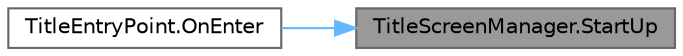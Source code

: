 digraph "TitleScreenManager.StartUp"
{
 // LATEX_PDF_SIZE
  bgcolor="transparent";
  edge [fontname=Helvetica,fontsize=10,labelfontname=Helvetica,labelfontsize=10];
  node [fontname=Helvetica,fontsize=10,shape=box,height=0.2,width=0.4];
  rankdir="RL";
  Node1 [id="Node000001",label="TitleScreenManager.StartUp",height=0.2,width=0.4,color="gray40", fillcolor="grey60", style="filled", fontcolor="black",tooltip=" "];
  Node1 -> Node2 [id="edge1_Node000001_Node000002",dir="back",color="steelblue1",style="solid",tooltip=" "];
  Node2 [id="Node000002",label="TitleEntryPoint.OnEnter",height=0.2,width=0.4,color="grey40", fillcolor="white", style="filled",URL="$class_title_entry_point.html#a48697121049b422caa388e81cb67e7d6",tooltip=" "];
}
